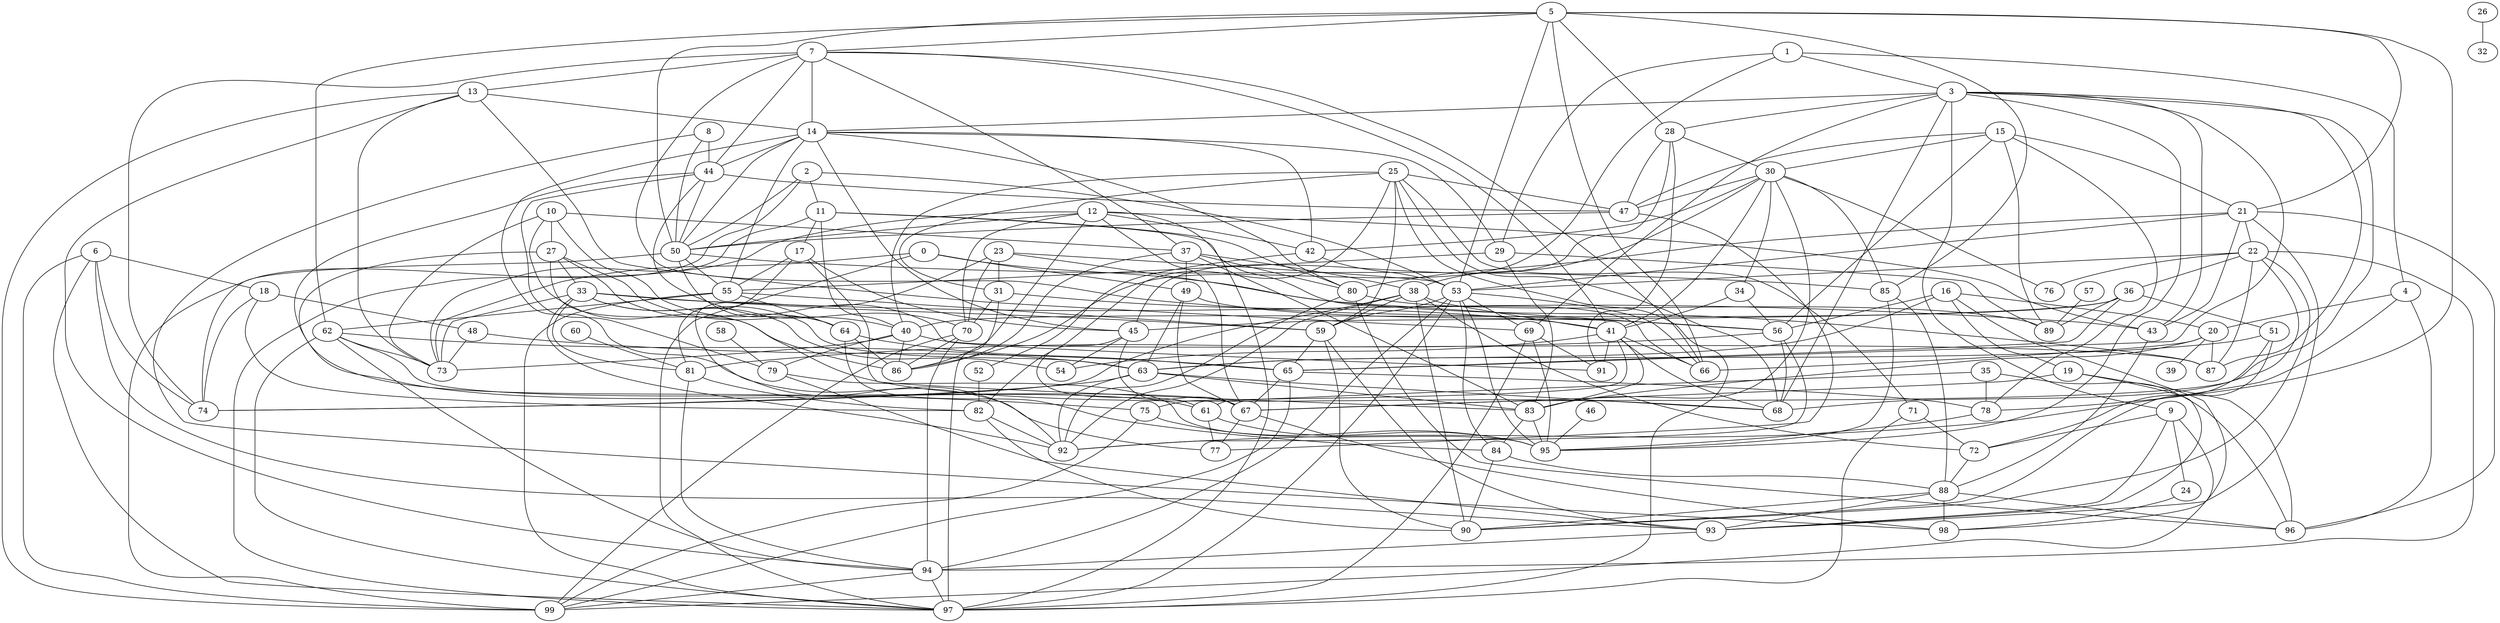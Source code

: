 strict graph "gnp_random_graph(100,0.06)" {
0;
1;
2;
3;
4;
5;
6;
7;
8;
9;
10;
11;
12;
13;
14;
15;
16;
17;
18;
19;
20;
21;
22;
23;
24;
25;
26;
27;
28;
29;
30;
31;
32;
33;
34;
35;
36;
37;
38;
39;
40;
41;
42;
43;
44;
45;
46;
47;
48;
49;
50;
51;
52;
53;
54;
55;
56;
57;
58;
59;
60;
61;
62;
63;
64;
65;
66;
67;
68;
69;
70;
71;
72;
73;
74;
75;
76;
77;
78;
79;
80;
81;
82;
83;
84;
85;
86;
87;
88;
89;
90;
91;
92;
93;
94;
95;
96;
97;
98;
99;
0 -- 49  [is_available=True, prob="0.37755584784"];
0 -- 87  [is_available=True, prob="0.403452700375"];
0 -- 97  [is_available=True, prob="0.263066391247"];
0 -- 73  [is_available=True, prob="0.963519232655"];
1 -- 3  [is_available=True, prob="1.0"];
1 -- 4  [is_available=True, prob="0.212616320574"];
1 -- 29  [is_available=True, prob="1.0"];
1 -- 86  [is_available=True, prob="0.933994261138"];
2 -- 99  [is_available=True, prob="0.82298525789"];
2 -- 50  [is_available=True, prob="1.0"];
2 -- 11  [is_available=True, prob="1.0"];
2 -- 53  [is_available=True, prob="0.222085459959"];
3 -- 67  [is_available=True, prob="0.14428178425"];
3 -- 68  [is_available=True, prob="1.0"];
3 -- 69  [is_available=True, prob="0.8644705722"];
3 -- 65  [is_available=True, prob="0.386005584557"];
3 -- 9  [is_available=True, prob="0.739412968819"];
3 -- 43  [is_available=True, prob="0.224423623471"];
3 -- 14  [is_available=True, prob="1.0"];
3 -- 87  [is_available=True, prob="1.0"];
3 -- 28  [is_available=True, prob="0.662742864175"];
3 -- 95  [is_available=True, prob="0.242361905356"];
4 -- 92  [is_available=True, prob="0.138341192056"];
4 -- 20  [is_available=True, prob="1.0"];
4 -- 96  [is_available=True, prob="0.430039700585"];
5 -- 66  [is_available=True, prob="0.662018040783"];
5 -- 7  [is_available=True, prob="0.644523814766"];
5 -- 78  [is_available=True, prob="0.736526848873"];
5 -- 50  [is_available=True, prob="1.0"];
5 -- 53  [is_available=True, prob="0.177400091513"];
5 -- 85  [is_available=True, prob="0.336667054018"];
5 -- 28  [is_available=True, prob="0.761251737235"];
5 -- 62  [is_available=True, prob="0.190260487296"];
5 -- 21  [is_available=True, prob="0.179378973453"];
6 -- 97  [is_available=True, prob="0.206565405436"];
6 -- 18  [is_available=True, prob="0.787057919983"];
6 -- 99  [is_available=True, prob="1.0"];
6 -- 74  [is_available=True, prob="0.519882832651"];
6 -- 93  [is_available=True, prob="0.59675070884"];
7 -- 66  [is_available=True, prob="0.717505807002"];
7 -- 37  [is_available=True, prob="1.0"];
7 -- 41  [is_available=True, prob="0.274689845568"];
7 -- 74  [is_available=True, prob="0.274902558926"];
7 -- 44  [is_available=True, prob="0.300158001313"];
7 -- 13  [is_available=True, prob="0.938881929454"];
7 -- 14  [is_available=True, prob="0.81238281381"];
7 -- 56  [is_available=True, prob="0.0968571571933"];
8 -- 50  [is_available=True, prob="0.402356893652"];
8 -- 44  [is_available=True, prob="1.0"];
8 -- 98  [is_available=True, prob="0.0317098752576"];
9 -- 24  [is_available=True, prob="0.187996276069"];
9 -- 72  [is_available=True, prob="0.936450442674"];
9 -- 93  [is_available=True, prob="0.793382686167"];
9 -- 99  [is_available=True, prob="0.020755591792"];
10 -- 73  [is_available=True, prob="1.0"];
10 -- 91  [is_available=True, prob="0.731611773308"];
10 -- 27  [is_available=True, prob="0.327281365339"];
10 -- 37  [is_available=True, prob="0.262548824021"];
10 -- 86  [is_available=True, prob="0.868020643678"];
11 -- 97  [is_available=True, prob="0.0978337572582"];
11 -- 40  [is_available=True, prob="1.0"];
11 -- 66  [is_available=True, prob="0.440398920153"];
11 -- 80  [is_available=True, prob="0.744804301939"];
11 -- 17  [is_available=True, prob="1.0"];
12 -- 97  [is_available=True, prob="0.768692088672"];
12 -- 67  [is_available=True, prob="0.740504742908"];
12 -- 70  [is_available=True, prob="0.510294890866"];
12 -- 73  [is_available=True, prob="0.524741563664"];
12 -- 42  [is_available=True, prob="0.956512289151"];
12 -- 43  [is_available=True, prob="1.0"];
12 -- 50  [is_available=True, prob="0.826515437614"];
12 -- 86  [is_available=True, prob="0.990749525333"];
13 -- 99  [is_available=True, prob="0.79650725628"];
13 -- 69  [is_available=True, prob="1.0"];
13 -- 73  [is_available=True, prob="0.810647940824"];
13 -- 14  [is_available=True, prob="0.957307277978"];
13 -- 94  [is_available=True, prob="0.227134104984"];
14 -- 42  [is_available=True, prob="0.347752303326"];
14 -- 44  [is_available=True, prob="0.206132927991"];
14 -- 77  [is_available=True, prob="0.318367971569"];
14 -- 45  [is_available=True, prob="0.560516270233"];
14 -- 80  [is_available=True, prob="0.401041393505"];
14 -- 50  [is_available=True, prob="1.0"];
14 -- 55  [is_available=True, prob="1.0"];
14 -- 29  [is_available=True, prob="0.325645186201"];
15 -- 78  [is_available=True, prob="0.535900568427"];
15 -- 47  [is_available=True, prob="1.0"];
15 -- 21  [is_available=True, prob="0.306265210371"];
15 -- 56  [is_available=True, prob="1.0"];
15 -- 89  [is_available=True, prob="0.0151022641976"];
15 -- 30  [is_available=True, prob="0.96526249144"];
16 -- 56  [is_available=True, prob="0.52007304482"];
16 -- 98  [is_available=True, prob="1.0"];
16 -- 19  [is_available=True, prob="0.985542837138"];
16 -- 20  [is_available=True, prob="0.383315798157"];
16 -- 63  [is_available=True, prob="0.219535712011"];
17 -- 81  [is_available=True, prob="1.0"];
17 -- 83  [is_available=True, prob="0.0223371533975"];
17 -- 45  [is_available=True, prob="0.458886928965"];
17 -- 55  [is_available=True, prob="0.592673427022"];
18 -- 48  [is_available=True, prob="0.651808833982"];
18 -- 74  [is_available=True, prob="0.239586902486"];
18 -- 82  [is_available=True, prob="1.0"];
19 -- 96  [is_available=True, prob="1.0"];
19 -- 67  [is_available=True, prob="0.790019986142"];
19 -- 93  [is_available=True, prob="0.0843747861022"];
20 -- 66  [is_available=True, prob="1.0"];
20 -- 39  [is_available=True, prob="0.158746301846"];
20 -- 83  [is_available=True, prob="1.0"];
20 -- 87  [is_available=True, prob="0.833769362609"];
21 -- 96  [is_available=True, prob="0.565039501022"];
21 -- 43  [is_available=True, prob="1.0"];
21 -- 80  [is_available=True, prob="0.235443778776"];
21 -- 53  [is_available=True, prob="0.846937114414"];
21 -- 22  [is_available=True, prob="1.0"];
21 -- 93  [is_available=True, prob="0.0319270028319"];
22 -- 68  [is_available=True, prob="1.0"];
22 -- 76  [is_available=True, prob="1.0"];
22 -- 87  [is_available=True, prob="0.349551917926"];
22 -- 36  [is_available=True, prob="0.260025658712"];
22 -- 90  [is_available=True, prob="0.946404767465"];
22 -- 94  [is_available=True, prob="0.547354558353"];
22 -- 53  [is_available=True, prob="0.143108030416"];
23 -- 56  [is_available=True, prob="0.598168633362"];
23 -- 92  [is_available=True, prob="0.866932749889"];
23 -- 53  [is_available=True, prob="1.0"];
23 -- 70  [is_available=True, prob="1.0"];
23 -- 31  [is_available=True, prob="0.657011680921"];
24 -- 98  [is_available=True, prob="0.687702478162"];
25 -- 97  [is_available=True, prob="0.913131773738"];
25 -- 68  [is_available=True, prob="0.579620535746"];
25 -- 71  [is_available=True, prob="1.0"];
25 -- 40  [is_available=True, prob="0.937186756285"];
25 -- 47  [is_available=True, prob="0.669893968385"];
25 -- 82  [is_available=True, prob="0.40727808407"];
25 -- 59  [is_available=True, prob="1.0"];
25 -- 31  [is_available=True, prob="0.950341394326"];
26 -- 32  [is_available=True, prob="0.107762586133"];
27 -- 64  [is_available=True, prob="0.143808445065"];
27 -- 33  [is_available=True, prob="0.94541271904"];
27 -- 68  [is_available=True, prob="0.177569594791"];
27 -- 40  [is_available=True, prob="0.179564294258"];
27 -- 75  [is_available=True, prob="0.465294065966"];
28 -- 45  [is_available=True, prob="1.0"];
28 -- 47  [is_available=True, prob="0.439527618544"];
28 -- 91  [is_available=True, prob="0.349010498357"];
28 -- 30  [is_available=True, prob="0.528449842999"];
29 -- 83  [is_available=True, prob="0.776986517008"];
29 -- 89  [is_available=True, prob="1.0"];
29 -- 55  [is_available=True, prob="0.987611130652"];
30 -- 34  [is_available=True, prob="0.307790419117"];
30 -- 38  [is_available=True, prob="0.475215197189"];
30 -- 41  [is_available=True, prob="0.509251951226"];
30 -- 42  [is_available=True, prob="0.478368860092"];
30 -- 76  [is_available=True, prob="0.322947203101"];
30 -- 83  [is_available=True, prob="1.0"];
30 -- 85  [is_available=True, prob="0.187380148361"];
30 -- 47  [is_available=True, prob="0.348424690864"];
31 -- 97  [is_available=True, prob="0.821584794646"];
31 -- 41  [is_available=True, prob="0.881187589701"];
31 -- 70  [is_available=True, prob="0.944336732384"];
33 -- 59  [is_available=True, prob="0.0543510330186"];
33 -- 73  [is_available=True, prob="0.162261122959"];
33 -- 43  [is_available=True, prob="0.483731780128"];
33 -- 81  [is_available=True, prob="0.526888474907"];
33 -- 54  [is_available=True, prob="0.104133967345"];
33 -- 92  [is_available=True, prob="0.0622502894232"];
33 -- 63  [is_available=True, prob="1.0"];
34 -- 56  [is_available=True, prob="0.684024974099"];
34 -- 41  [is_available=True, prob="0.404344887047"];
35 -- 96  [is_available=True, prob="1.0"];
35 -- 61  [is_available=True, prob="0.385840237314"];
35 -- 78  [is_available=True, prob="0.0233536559066"];
36 -- 65  [is_available=True, prob="0.0373337247759"];
36 -- 40  [is_available=True, prob="0.341543040817"];
36 -- 45  [is_available=True, prob="0.898989570331"];
36 -- 51  [is_available=True, prob="0.0992618074582"];
36 -- 89  [is_available=True, prob="1.0"];
37 -- 38  [is_available=True, prob="0.152237633003"];
37 -- 80  [is_available=True, prob="0.889284555288"];
37 -- 49  [is_available=True, prob="1.0"];
37 -- 83  [is_available=True, prob="0.697695464601"];
37 -- 86  [is_available=True, prob="1.0"];
38 -- 72  [is_available=True, prob="0.687981055498"];
38 -- 41  [is_available=True, prob="0.614669574228"];
38 -- 74  [is_available=True, prob="0.119685922747"];
38 -- 90  [is_available=True, prob="0.812854617"];
38 -- 59  [is_available=True, prob="0.444083268678"];
38 -- 92  [is_available=True, prob="0.123349709254"];
40 -- 73  [is_available=True, prob="0.114424705607"];
40 -- 79  [is_available=True, prob="1.0"];
40 -- 86  [is_available=True, prob="1.0"];
40 -- 87  [is_available=True, prob="0.667167842292"];
41 -- 68  [is_available=True, prob="0.182095072128"];
41 -- 75  [is_available=True, prob="0.689676715468"];
41 -- 66  [is_available=True, prob="0.562693488818"];
41 -- 83  [is_available=True, prob="1.0"];
41 -- 54  [is_available=True, prob="0.0403365341599"];
41 -- 91  [is_available=True, prob="0.054462210917"];
42 -- 52  [is_available=True, prob="1.0"];
42 -- 53  [is_available=True, prob="1.0"];
43 -- 88  [is_available=True, prob="1.0"];
44 -- 70  [is_available=True, prob="0.338160866171"];
44 -- 47  [is_available=True, prob="1.0"];
44 -- 50  [is_available=True, prob="1.0"];
44 -- 79  [is_available=True, prob="0.0896873926611"];
44 -- 61  [is_available=True, prob="1.0"];
45 -- 67  [is_available=True, prob="1.0"];
45 -- 54  [is_available=True, prob="0.459907462444"];
45 -- 61  [is_available=True, prob="0.743065829278"];
46 -- 95  [is_available=True, prob="0.196183404926"];
47 -- 77  [is_available=True, prob="1.0"];
47 -- 50  [is_available=True, prob="0.536658919775"];
48 -- 65  [is_available=True, prob="0.759304722856"];
48 -- 73  [is_available=True, prob="0.691688639201"];
49 -- 56  [is_available=True, prob="0.0757480941745"];
49 -- 67  [is_available=True, prob="0.499127238675"];
49 -- 63  [is_available=True, prob="0.285650091975"];
50 -- 64  [is_available=True, prob="0.467016862934"];
50 -- 74  [is_available=True, prob="0.6153459837"];
50 -- 85  [is_available=True, prob="0.641104429691"];
50 -- 55  [is_available=True, prob="0.895389678888"];
51 -- 72  [is_available=True, prob="0.272821996502"];
51 -- 90  [is_available=True, prob="0.427221735744"];
51 -- 63  [is_available=True, prob="1.0"];
52 -- 82  [is_available=True, prob="0.963732671896"];
53 -- 97  [is_available=True, prob="0.944832746613"];
53 -- 66  [is_available=True, prob="0.512399630768"];
53 -- 95  [is_available=True, prob="0.229909378344"];
53 -- 84  [is_available=True, prob="0.284223719907"];
53 -- 59  [is_available=True, prob="1.0"];
53 -- 94  [is_available=True, prob="0.93630585129"];
53 -- 69  [is_available=True, prob="1.0"];
55 -- 64  [is_available=True, prob="0.552250084289"];
55 -- 97  [is_available=True, prob="0.470558847094"];
55 -- 59  [is_available=True, prob="0.519290904225"];
55 -- 62  [is_available=True, prob="0.652846240711"];
56 -- 68  [is_available=True, prob="0.542573896963"];
56 -- 81  [is_available=True, prob="0.779005340706"];
56 -- 92  [is_available=True, prob="1.0"];
57 -- 89  [is_available=True, prob="0.683932171239"];
58 -- 79  [is_available=True, prob="0.416662133512"];
59 -- 65  [is_available=True, prob="0.817899231333"];
59 -- 90  [is_available=True, prob="1.0"];
59 -- 93  [is_available=True, prob="0.731473185224"];
60 -- 81  [is_available=True, prob="0.409008217495"];
61 -- 95  [is_available=True, prob="0.38217785291"];
61 -- 77  [is_available=True, prob="1.0"];
62 -- 97  [is_available=True, prob="1.0"];
62 -- 67  [is_available=True, prob="1.0"];
62 -- 73  [is_available=True, prob="1.0"];
62 -- 94  [is_available=True, prob="0.151003240934"];
62 -- 63  [is_available=True, prob="0.70937523451"];
63 -- 83  [is_available=True, prob="0.760388618261"];
63 -- 68  [is_available=True, prob="1.0"];
63 -- 74  [is_available=True, prob="1.0"];
63 -- 92  [is_available=True, prob="0.00381780996384"];
64 -- 65  [is_available=True, prob="0.206463381354"];
64 -- 84  [is_available=True, prob="0.799609455716"];
64 -- 86  [is_available=True, prob="0.77768036421"];
65 -- 67  [is_available=True, prob="1.0"];
65 -- 78  [is_available=True, prob="0.299025697211"];
65 -- 99  [is_available=True, prob="0.294709899951"];
67 -- 98  [is_available=True, prob="0.784236706949"];
67 -- 77  [is_available=True, prob="0.355676141426"];
69 -- 97  [is_available=True, prob="0.987955021654"];
69 -- 91  [is_available=True, prob="0.666835865837"];
69 -- 95  [is_available=True, prob="0.61389977281"];
70 -- 99  [is_available=True, prob="0.204940160551"];
70 -- 86  [is_available=True, prob="0.979768570717"];
70 -- 94  [is_available=True, prob="1.0"];
71 -- 72  [is_available=True, prob="0.860917329485"];
71 -- 97  [is_available=True, prob="0.688926200955"];
72 -- 88  [is_available=True, prob="1.0"];
75 -- 99  [is_available=True, prob="0.357008275598"];
75 -- 95  [is_available=True, prob="0.302648824646"];
78 -- 95  [is_available=True, prob="0.403781081209"];
79 -- 93  [is_available=True, prob="0.896480513079"];
79 -- 95  [is_available=True, prob="0.865301864424"];
80 -- 96  [is_available=True, prob="0.16906805124"];
80 -- 89  [is_available=True, prob="0.588856518547"];
80 -- 92  [is_available=True, prob="1.0"];
81 -- 82  [is_available=True, prob="0.180588852225"];
81 -- 94  [is_available=True, prob="0.309800650956"];
82 -- 90  [is_available=True, prob="0.904208006738"];
82 -- 92  [is_available=True, prob="0.0605981033089"];
83 -- 84  [is_available=True, prob="1.0"];
83 -- 95  [is_available=True, prob="0.858616509562"];
84 -- 88  [is_available=True, prob="0.460338147603"];
84 -- 90  [is_available=True, prob="0.612112706818"];
85 -- 88  [is_available=True, prob="0.675743921342"];
85 -- 95  [is_available=True, prob="0.220031208088"];
88 -- 96  [is_available=True, prob="1.0"];
88 -- 98  [is_available=True, prob="1.0"];
88 -- 90  [is_available=True, prob="0.482401968602"];
88 -- 93  [is_available=True, prob="0.900032527881"];
93 -- 94  [is_available=True, prob="0.0913738972285"];
94 -- 97  [is_available=True, prob="0.685739003336"];
94 -- 99  [is_available=True, prob="0.572268558425"];
}
